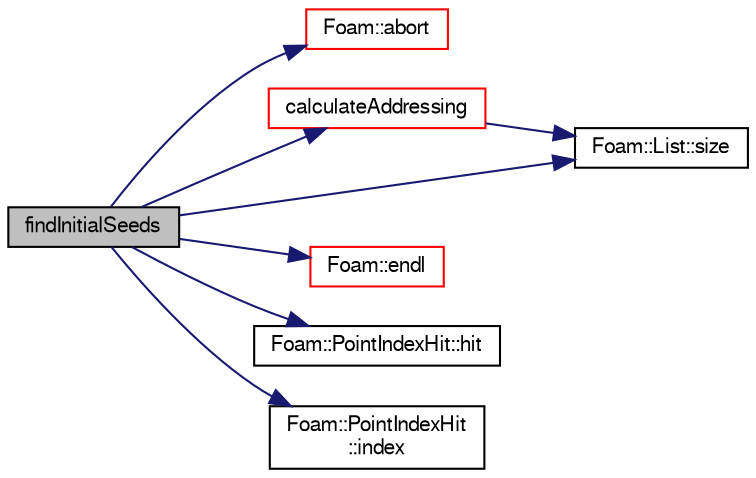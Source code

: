 digraph "findInitialSeeds"
{
  bgcolor="transparent";
  edge [fontname="FreeSans",fontsize="10",labelfontname="FreeSans",labelfontsize="10"];
  node [fontname="FreeSans",fontsize="10",shape=record];
  rankdir="LR";
  Node12 [label="findInitialSeeds",height=0.2,width=0.4,color="black", fillcolor="grey75", style="filled", fontcolor="black"];
  Node12 -> Node13 [color="midnightblue",fontsize="10",style="solid",fontname="FreeSans"];
  Node13 [label="Foam::abort",height=0.2,width=0.4,color="red",URL="$a21124.html#a447107a607d03e417307c203fa5fb44b"];
  Node12 -> Node56 [color="midnightblue",fontsize="10",style="solid",fontname="FreeSans"];
  Node56 [label="calculateAddressing",height=0.2,width=0.4,color="red",URL="$a29246.html#a781b479382f70d68c7c1c6b58ca7fc30",tooltip="Calculate the mesh-to-mesh addressing and weights. "];
  Node56 -> Node59 [color="midnightblue",fontsize="10",style="solid",fontname="FreeSans"];
  Node59 [label="Foam::List::size",height=0.2,width=0.4,color="black",URL="$a25694.html#a8a5f6fa29bd4b500caf186f60245b384",tooltip="Override size to be inconsistent with allocated storage. "];
  Node12 -> Node21 [color="midnightblue",fontsize="10",style="solid",fontname="FreeSans"];
  Node21 [label="Foam::endl",height=0.2,width=0.4,color="red",URL="$a21124.html#a2db8fe02a0d3909e9351bb4275b23ce4",tooltip="Add newline and flush stream. "];
  Node12 -> Node86 [color="midnightblue",fontsize="10",style="solid",fontname="FreeSans"];
  Node86 [label="Foam::PointIndexHit::hit",height=0.2,width=0.4,color="black",URL="$a27566.html#aee8dc30bf27cefe419b15f96e594c155",tooltip="Is there a hit. "];
  Node12 -> Node87 [color="midnightblue",fontsize="10",style="solid",fontname="FreeSans"];
  Node87 [label="Foam::PointIndexHit\l::index",height=0.2,width=0.4,color="black",URL="$a27566.html#a4a438520bb14406481732edc13c119c7",tooltip="Return index. "];
  Node12 -> Node59 [color="midnightblue",fontsize="10",style="solid",fontname="FreeSans"];
}
